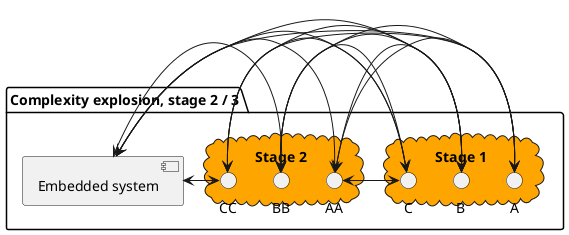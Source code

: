 @startuml

package "Complexity explosion, stage 2 / 3" {
[Embedded system] as ES

cloud "Stage 1" #Orange {
    ES <-left-> A
    ES <-left-> B
    ES <-left-> C
}

cloud "Stage 2" #Orange {
    ES <-left-> AA
    ES <-left-> BB
    ES <-left-> CC

    A <-left-> AA
    A <-left-> BB
    A <-left-> CC

    B <-left-> AA
    B <-left-> BB
    B <-left-> CC

    C <-left-> AA
    C <-left-> BB
    C <-left-> CC
}
}
 
@enduml

